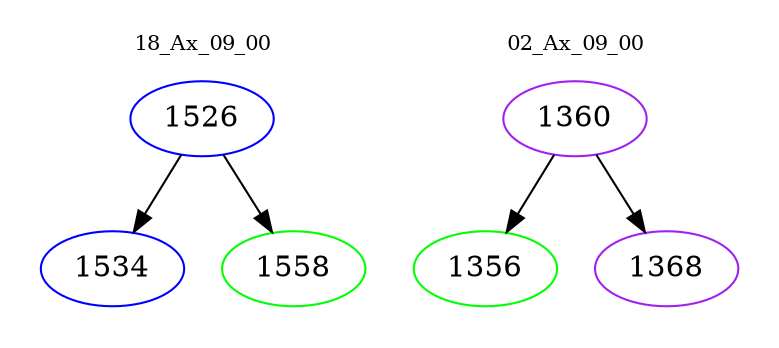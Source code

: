 digraph{
subgraph cluster_0 {
color = white
label = "18_Ax_09_00";
fontsize=10;
T0_1526 [label="1526", color="blue"]
T0_1526 -> T0_1534 [color="black"]
T0_1534 [label="1534", color="blue"]
T0_1526 -> T0_1558 [color="black"]
T0_1558 [label="1558", color="green"]
}
subgraph cluster_1 {
color = white
label = "02_Ax_09_00";
fontsize=10;
T1_1360 [label="1360", color="purple"]
T1_1360 -> T1_1356 [color="black"]
T1_1356 [label="1356", color="green"]
T1_1360 -> T1_1368 [color="black"]
T1_1368 [label="1368", color="purple"]
}
}
